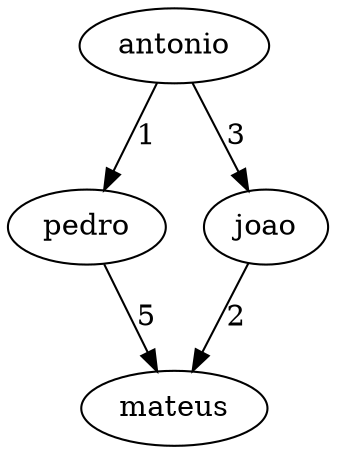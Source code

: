 digraph {
    "antonio" -> "pedro" [label=1]
    "antonio" -> "joao" [label=3]
    "pedro" -> "mateus" [label=5]
    "joao" -> "mateus" [label=2]
}
